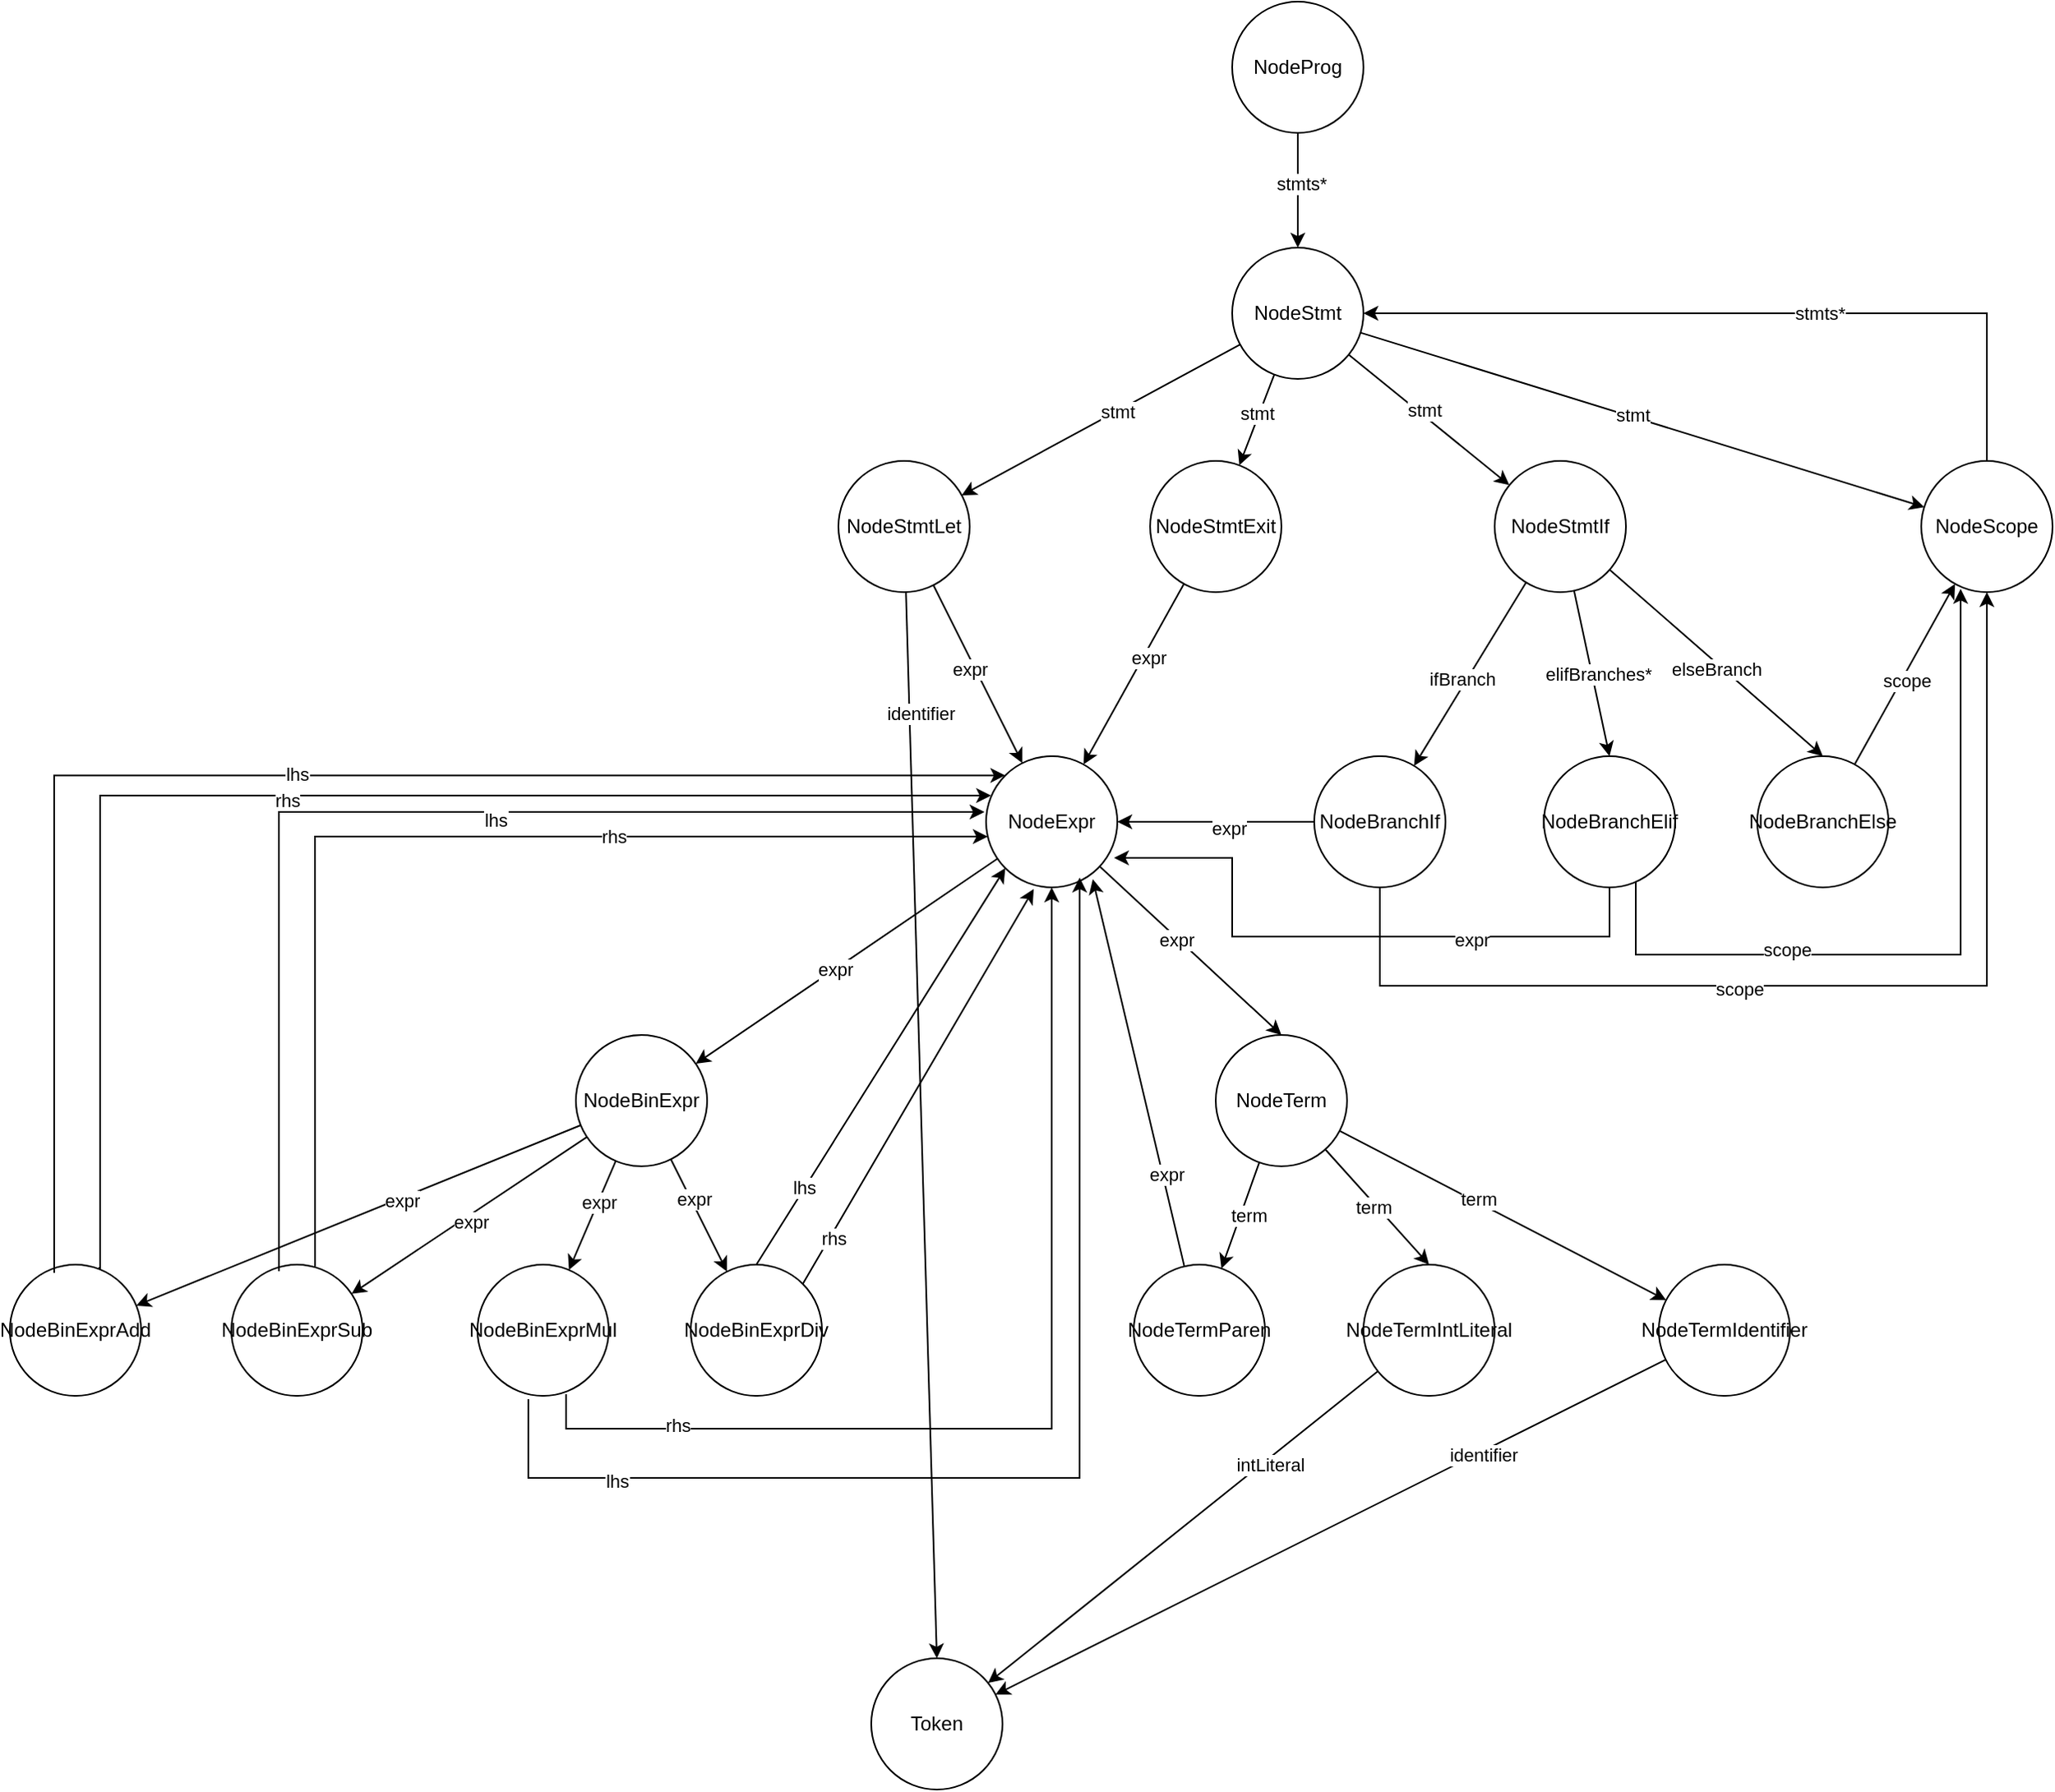 <mxfile version="26.0.16">
  <diagram name="Page-1" id="y3o_-qBR03SZ4zwNevrx">
    <mxGraphModel grid="1" page="1" gridSize="10" guides="1" tooltips="1" connect="1" arrows="1" fold="1" pageScale="1" pageWidth="850" pageHeight="1100" math="0" shadow="0">
      <root>
        <mxCell id="0" />
        <mxCell id="1" parent="0" />
        <mxCell id="8rW_p4K-CDQeqq16cBs7-1" value="NodeProg" style="ellipse;whiteSpace=wrap;html=1;aspect=fixed;" vertex="1" parent="1">
          <mxGeometry x="320" y="60" width="80" height="80" as="geometry" />
        </mxCell>
        <mxCell id="8rW_p4K-CDQeqq16cBs7-12" style="rounded=0;orthogonalLoop=1;jettySize=auto;html=1;" edge="1" parent="1" source="8rW_p4K-CDQeqq16cBs7-2" target="8rW_p4K-CDQeqq16cBs7-9">
          <mxGeometry relative="1" as="geometry" />
        </mxCell>
        <mxCell id="8rW_p4K-CDQeqq16cBs7-88" value="stmt" style="edgeLabel;html=1;align=center;verticalAlign=middle;resizable=0;points=[];" vertex="1" connectable="0" parent="8rW_p4K-CDQeqq16cBs7-12">
          <mxGeometry x="-0.126" y="-2" relative="1" as="geometry">
            <mxPoint as="offset" />
          </mxGeometry>
        </mxCell>
        <mxCell id="8rW_p4K-CDQeqq16cBs7-2" value="NodeStmt" style="ellipse;whiteSpace=wrap;html=1;aspect=fixed;" vertex="1" parent="1">
          <mxGeometry x="320" y="210" width="80" height="80" as="geometry" />
        </mxCell>
        <mxCell id="8rW_p4K-CDQeqq16cBs7-3" value="" style="endArrow=classic;html=1;rounded=0;exitX=0.5;exitY=1;exitDx=0;exitDy=0;" edge="1" parent="1" source="8rW_p4K-CDQeqq16cBs7-1" target="8rW_p4K-CDQeqq16cBs7-2">
          <mxGeometry width="50" height="50" relative="1" as="geometry">
            <mxPoint x="400" y="420" as="sourcePoint" />
            <mxPoint x="450" y="370" as="targetPoint" />
          </mxGeometry>
        </mxCell>
        <mxCell id="8rW_p4K-CDQeqq16cBs7-4" value="&lt;div&gt;stmts*&lt;/div&gt;" style="edgeLabel;html=1;align=center;verticalAlign=middle;resizable=0;points=[];" vertex="1" connectable="0" parent="8rW_p4K-CDQeqq16cBs7-3">
          <mxGeometry x="-0.111" y="2" relative="1" as="geometry">
            <mxPoint as="offset" />
          </mxGeometry>
        </mxCell>
        <mxCell id="8rW_p4K-CDQeqq16cBs7-24" style="rounded=0;orthogonalLoop=1;jettySize=auto;html=1;entryX=0.5;entryY=0;entryDx=0;entryDy=0;" edge="1" parent="1" source="8rW_p4K-CDQeqq16cBs7-8" target="8rW_p4K-CDQeqq16cBs7-20">
          <mxGeometry relative="1" as="geometry" />
        </mxCell>
        <mxCell id="8rW_p4K-CDQeqq16cBs7-25" value="identifier" style="edgeLabel;html=1;align=center;verticalAlign=middle;resizable=0;points=[];" vertex="1" connectable="0" parent="8rW_p4K-CDQeqq16cBs7-24">
          <mxGeometry x="-0.1" y="5" relative="1" as="geometry">
            <mxPoint x="-5" y="-218" as="offset" />
          </mxGeometry>
        </mxCell>
        <mxCell id="8rW_p4K-CDQeqq16cBs7-26" style="rounded=0;orthogonalLoop=1;jettySize=auto;html=1;" edge="1" parent="1" source="8rW_p4K-CDQeqq16cBs7-8" target="8rW_p4K-CDQeqq16cBs7-21">
          <mxGeometry relative="1" as="geometry" />
        </mxCell>
        <mxCell id="8rW_p4K-CDQeqq16cBs7-27" value="expr" style="edgeLabel;html=1;align=center;verticalAlign=middle;resizable=0;points=[];" vertex="1" connectable="0" parent="8rW_p4K-CDQeqq16cBs7-26">
          <mxGeometry x="-0.087" y="-3" relative="1" as="geometry">
            <mxPoint as="offset" />
          </mxGeometry>
        </mxCell>
        <mxCell id="8rW_p4K-CDQeqq16cBs7-8" value="NodeStmtLet" style="ellipse;whiteSpace=wrap;html=1;aspect=fixed;" vertex="1" parent="1">
          <mxGeometry x="80" y="340" width="80" height="80" as="geometry" />
        </mxCell>
        <mxCell id="8rW_p4K-CDQeqq16cBs7-22" style="rounded=0;orthogonalLoop=1;jettySize=auto;html=1;" edge="1" parent="1" source="8rW_p4K-CDQeqq16cBs7-9" target="8rW_p4K-CDQeqq16cBs7-21">
          <mxGeometry relative="1" as="geometry" />
        </mxCell>
        <mxCell id="8rW_p4K-CDQeqq16cBs7-23" value="expr" style="edgeLabel;html=1;align=center;verticalAlign=middle;resizable=0;points=[];" vertex="1" connectable="0" parent="8rW_p4K-CDQeqq16cBs7-22">
          <mxGeometry x="-0.209" y="3" relative="1" as="geometry">
            <mxPoint as="offset" />
          </mxGeometry>
        </mxCell>
        <mxCell id="8rW_p4K-CDQeqq16cBs7-9" value="NodeStmtExit" style="ellipse;whiteSpace=wrap;html=1;aspect=fixed;" vertex="1" parent="1">
          <mxGeometry x="270" y="340" width="80" height="80" as="geometry" />
        </mxCell>
        <mxCell id="8rW_p4K-CDQeqq16cBs7-29" style="rounded=0;orthogonalLoop=1;jettySize=auto;html=1;" edge="1" parent="1" source="8rW_p4K-CDQeqq16cBs7-10" target="8rW_p4K-CDQeqq16cBs7-28">
          <mxGeometry relative="1" as="geometry" />
        </mxCell>
        <mxCell id="8rW_p4K-CDQeqq16cBs7-30" value="ifBranch" style="edgeLabel;html=1;align=center;verticalAlign=middle;resizable=0;points=[];" vertex="1" connectable="0" parent="8rW_p4K-CDQeqq16cBs7-29">
          <mxGeometry x="0.007" y="2" relative="1" as="geometry">
            <mxPoint x="-7" y="1" as="offset" />
          </mxGeometry>
        </mxCell>
        <mxCell id="8rW_p4K-CDQeqq16cBs7-32" style="rounded=0;orthogonalLoop=1;jettySize=auto;html=1;entryX=0.5;entryY=0;entryDx=0;entryDy=0;" edge="1" parent="1" source="8rW_p4K-CDQeqq16cBs7-10" target="8rW_p4K-CDQeqq16cBs7-31">
          <mxGeometry relative="1" as="geometry" />
        </mxCell>
        <mxCell id="8rW_p4K-CDQeqq16cBs7-33" value="elifBranches*" style="edgeLabel;html=1;align=center;verticalAlign=middle;resizable=0;points=[];" vertex="1" connectable="0" parent="8rW_p4K-CDQeqq16cBs7-32">
          <mxGeometry x="0.02" y="3" relative="1" as="geometry">
            <mxPoint as="offset" />
          </mxGeometry>
        </mxCell>
        <mxCell id="8rW_p4K-CDQeqq16cBs7-36" style="rounded=0;orthogonalLoop=1;jettySize=auto;html=1;entryX=0.5;entryY=0;entryDx=0;entryDy=0;" edge="1" parent="1" source="8rW_p4K-CDQeqq16cBs7-10" target="8rW_p4K-CDQeqq16cBs7-35">
          <mxGeometry relative="1" as="geometry" />
        </mxCell>
        <mxCell id="8rW_p4K-CDQeqq16cBs7-37" value="elseBranch" style="edgeLabel;html=1;align=center;verticalAlign=middle;resizable=0;points=[];" vertex="1" connectable="0" parent="8rW_p4K-CDQeqq16cBs7-36">
          <mxGeometry x="0.019" y="-3" relative="1" as="geometry">
            <mxPoint as="offset" />
          </mxGeometry>
        </mxCell>
        <mxCell id="8rW_p4K-CDQeqq16cBs7-10" value="NodeStmtIf" style="ellipse;whiteSpace=wrap;html=1;aspect=fixed;" vertex="1" parent="1">
          <mxGeometry x="480" y="340" width="80" height="80" as="geometry" />
        </mxCell>
        <mxCell id="8rW_p4K-CDQeqq16cBs7-38" style="edgeStyle=orthogonalEdgeStyle;rounded=0;orthogonalLoop=1;jettySize=auto;html=1;entryX=1;entryY=0.5;entryDx=0;entryDy=0;" edge="1" parent="1" source="8rW_p4K-CDQeqq16cBs7-11" target="8rW_p4K-CDQeqq16cBs7-2">
          <mxGeometry relative="1" as="geometry">
            <Array as="points">
              <mxPoint x="780" y="250" />
            </Array>
          </mxGeometry>
        </mxCell>
        <mxCell id="8rW_p4K-CDQeqq16cBs7-39" value="stmts*" style="edgeLabel;html=1;align=center;verticalAlign=middle;resizable=0;points=[];" vertex="1" connectable="0" parent="8rW_p4K-CDQeqq16cBs7-38">
          <mxGeometry x="-0.181" relative="1" as="geometry">
            <mxPoint as="offset" />
          </mxGeometry>
        </mxCell>
        <mxCell id="8rW_p4K-CDQeqq16cBs7-11" value="NodeScope" style="ellipse;whiteSpace=wrap;html=1;aspect=fixed;" vertex="1" parent="1">
          <mxGeometry x="740" y="340" width="80" height="80" as="geometry" />
        </mxCell>
        <mxCell id="8rW_p4K-CDQeqq16cBs7-14" style="rounded=0;orthogonalLoop=1;jettySize=auto;html=1;" edge="1" parent="1" source="8rW_p4K-CDQeqq16cBs7-2" target="8rW_p4K-CDQeqq16cBs7-8">
          <mxGeometry relative="1" as="geometry">
            <mxPoint x="380" y="320" as="sourcePoint" />
            <mxPoint x="230" y="350" as="targetPoint" />
          </mxGeometry>
        </mxCell>
        <mxCell id="8rW_p4K-CDQeqq16cBs7-87" value="stmt" style="edgeLabel;html=1;align=center;verticalAlign=middle;resizable=0;points=[];" vertex="1" connectable="0" parent="8rW_p4K-CDQeqq16cBs7-14">
          <mxGeometry x="-0.121" relative="1" as="geometry">
            <mxPoint as="offset" />
          </mxGeometry>
        </mxCell>
        <mxCell id="8rW_p4K-CDQeqq16cBs7-15" style="rounded=0;orthogonalLoop=1;jettySize=auto;html=1;" edge="1" parent="1" source="8rW_p4K-CDQeqq16cBs7-2" target="8rW_p4K-CDQeqq16cBs7-10">
          <mxGeometry relative="1" as="geometry">
            <mxPoint x="359" y="295" as="sourcePoint" />
            <mxPoint x="340" y="350" as="targetPoint" />
          </mxGeometry>
        </mxCell>
        <mxCell id="8rW_p4K-CDQeqq16cBs7-89" value="stmt" style="edgeLabel;html=1;align=center;verticalAlign=middle;resizable=0;points=[];" vertex="1" connectable="0" parent="8rW_p4K-CDQeqq16cBs7-15">
          <mxGeometry x="-0.097" y="3" relative="1" as="geometry">
            <mxPoint as="offset" />
          </mxGeometry>
        </mxCell>
        <mxCell id="8rW_p4K-CDQeqq16cBs7-16" style="rounded=0;orthogonalLoop=1;jettySize=auto;html=1;" edge="1" parent="1" source="8rW_p4K-CDQeqq16cBs7-2" target="8rW_p4K-CDQeqq16cBs7-11">
          <mxGeometry relative="1" as="geometry">
            <mxPoint x="391" y="294" as="sourcePoint" />
            <mxPoint x="431" y="357" as="targetPoint" />
          </mxGeometry>
        </mxCell>
        <mxCell id="8rW_p4K-CDQeqq16cBs7-90" value="stmt" style="edgeLabel;html=1;align=center;verticalAlign=middle;resizable=0;points=[];" vertex="1" connectable="0" parent="8rW_p4K-CDQeqq16cBs7-16">
          <mxGeometry x="-0.042" y="1" relative="1" as="geometry">
            <mxPoint as="offset" />
          </mxGeometry>
        </mxCell>
        <mxCell id="8rW_p4K-CDQeqq16cBs7-20" value="Token" style="ellipse;whiteSpace=wrap;html=1;aspect=fixed;" vertex="1" parent="1">
          <mxGeometry x="100" y="1070" width="80" height="80" as="geometry" />
        </mxCell>
        <mxCell id="8rW_p4K-CDQeqq16cBs7-40" style="rounded=0;orthogonalLoop=1;jettySize=auto;html=1;entryX=0.5;entryY=0;entryDx=0;entryDy=0;" edge="1" parent="1" source="8rW_p4K-CDQeqq16cBs7-21" target="8rW_p4K-CDQeqq16cBs7-34">
          <mxGeometry relative="1" as="geometry" />
        </mxCell>
        <mxCell id="8rW_p4K-CDQeqq16cBs7-85" value="expr" style="edgeLabel;html=1;align=center;verticalAlign=middle;resizable=0;points=[];" vertex="1" connectable="0" parent="8rW_p4K-CDQeqq16cBs7-40">
          <mxGeometry x="-0.143" y="-1" relative="1" as="geometry">
            <mxPoint as="offset" />
          </mxGeometry>
        </mxCell>
        <mxCell id="8rW_p4K-CDQeqq16cBs7-43" style="rounded=0;orthogonalLoop=1;jettySize=auto;html=1;" edge="1" parent="1" source="8rW_p4K-CDQeqq16cBs7-21" target="8rW_p4K-CDQeqq16cBs7-42">
          <mxGeometry relative="1" as="geometry" />
        </mxCell>
        <mxCell id="8rW_p4K-CDQeqq16cBs7-86" value="expr" style="edgeLabel;html=1;align=center;verticalAlign=middle;resizable=0;points=[];" vertex="1" connectable="0" parent="8rW_p4K-CDQeqq16cBs7-43">
          <mxGeometry x="0.077" relative="1" as="geometry">
            <mxPoint as="offset" />
          </mxGeometry>
        </mxCell>
        <mxCell id="8rW_p4K-CDQeqq16cBs7-21" value="NodeExpr" style="ellipse;whiteSpace=wrap;html=1;aspect=fixed;" vertex="1" parent="1">
          <mxGeometry x="170" y="520" width="80" height="80" as="geometry" />
        </mxCell>
        <mxCell id="8rW_p4K-CDQeqq16cBs7-45" style="rounded=0;orthogonalLoop=1;jettySize=auto;html=1;entryX=1;entryY=0.5;entryDx=0;entryDy=0;" edge="1" parent="1" source="8rW_p4K-CDQeqq16cBs7-28" target="8rW_p4K-CDQeqq16cBs7-21">
          <mxGeometry relative="1" as="geometry" />
        </mxCell>
        <mxCell id="8rW_p4K-CDQeqq16cBs7-46" value="expr" style="edgeLabel;html=1;align=center;verticalAlign=middle;resizable=0;points=[];" vertex="1" connectable="0" parent="8rW_p4K-CDQeqq16cBs7-45">
          <mxGeometry x="-0.125" y="4" relative="1" as="geometry">
            <mxPoint as="offset" />
          </mxGeometry>
        </mxCell>
        <mxCell id="8rW_p4K-CDQeqq16cBs7-47" style="edgeStyle=orthogonalEdgeStyle;rounded=0;orthogonalLoop=1;jettySize=auto;html=1;entryX=0.5;entryY=1;entryDx=0;entryDy=0;exitX=0.5;exitY=1;exitDx=0;exitDy=0;" edge="1" parent="1" source="8rW_p4K-CDQeqq16cBs7-28" target="8rW_p4K-CDQeqq16cBs7-11">
          <mxGeometry relative="1" as="geometry">
            <mxPoint x="450" y="580" as="sourcePoint" />
            <mxPoint x="780" y="440" as="targetPoint" />
            <Array as="points">
              <mxPoint x="410" y="660" />
              <mxPoint x="780" y="660" />
            </Array>
          </mxGeometry>
        </mxCell>
        <mxCell id="8rW_p4K-CDQeqq16cBs7-48" value="scope" style="edgeLabel;html=1;align=center;verticalAlign=middle;resizable=0;points=[];" vertex="1" connectable="0" parent="8rW_p4K-CDQeqq16cBs7-47">
          <mxGeometry x="-0.167" y="-2" relative="1" as="geometry">
            <mxPoint as="offset" />
          </mxGeometry>
        </mxCell>
        <mxCell id="8rW_p4K-CDQeqq16cBs7-28" value="NodeBranchIf" style="ellipse;whiteSpace=wrap;html=1;aspect=fixed;" vertex="1" parent="1">
          <mxGeometry x="370" y="520" width="80" height="80" as="geometry" />
        </mxCell>
        <mxCell id="8rW_p4K-CDQeqq16cBs7-51" style="edgeStyle=orthogonalEdgeStyle;rounded=0;orthogonalLoop=1;jettySize=auto;html=1;entryX=0.3;entryY=0.975;entryDx=0;entryDy=0;entryPerimeter=0;exitX=0.7;exitY=0.95;exitDx=0;exitDy=0;exitPerimeter=0;" edge="1" parent="1" source="8rW_p4K-CDQeqq16cBs7-31" target="8rW_p4K-CDQeqq16cBs7-11">
          <mxGeometry relative="1" as="geometry">
            <mxPoint x="580" y="610" as="sourcePoint" />
            <mxPoint x="782" y="430.0" as="targetPoint" />
            <Array as="points">
              <mxPoint x="566" y="641" />
              <mxPoint x="764" y="641" />
            </Array>
          </mxGeometry>
        </mxCell>
        <mxCell id="8rW_p4K-CDQeqq16cBs7-52" value="scope" style="edgeLabel;html=1;align=center;verticalAlign=middle;resizable=0;points=[];" vertex="1" connectable="0" parent="8rW_p4K-CDQeqq16cBs7-51">
          <mxGeometry x="-0.412" y="3" relative="1" as="geometry">
            <mxPoint as="offset" />
          </mxGeometry>
        </mxCell>
        <mxCell id="8rW_p4K-CDQeqq16cBs7-31" value="NodeBranchElif" style="ellipse;whiteSpace=wrap;html=1;aspect=fixed;" vertex="1" parent="1">
          <mxGeometry x="510" y="520" width="80" height="80" as="geometry" />
        </mxCell>
        <mxCell id="8rW_p4K-CDQeqq16cBs7-60" style="rounded=0;orthogonalLoop=1;jettySize=auto;html=1;entryX=0.5;entryY=0;entryDx=0;entryDy=0;" edge="1" parent="1" source="8rW_p4K-CDQeqq16cBs7-34" target="8rW_p4K-CDQeqq16cBs7-59">
          <mxGeometry relative="1" as="geometry" />
        </mxCell>
        <mxCell id="8rW_p4K-CDQeqq16cBs7-91" value="term" style="edgeLabel;html=1;align=center;verticalAlign=middle;resizable=0;points=[];" vertex="1" connectable="0" parent="8rW_p4K-CDQeqq16cBs7-60">
          <mxGeometry x="-0.367" y="1" relative="1" as="geometry">
            <mxPoint x="8" y="13" as="offset" />
          </mxGeometry>
        </mxCell>
        <mxCell id="8rW_p4K-CDQeqq16cBs7-63" style="rounded=0;orthogonalLoop=1;jettySize=auto;html=1;" edge="1" parent="1" source="8rW_p4K-CDQeqq16cBs7-34" target="8rW_p4K-CDQeqq16cBs7-61">
          <mxGeometry relative="1" as="geometry" />
        </mxCell>
        <mxCell id="8rW_p4K-CDQeqq16cBs7-92" value="term" style="edgeLabel;html=1;align=center;verticalAlign=middle;resizable=0;points=[];" vertex="1" connectable="0" parent="8rW_p4K-CDQeqq16cBs7-63">
          <mxGeometry x="-0.167" y="2" relative="1" as="geometry">
            <mxPoint as="offset" />
          </mxGeometry>
        </mxCell>
        <mxCell id="8rW_p4K-CDQeqq16cBs7-64" style="rounded=0;orthogonalLoop=1;jettySize=auto;html=1;" edge="1" parent="1" source="8rW_p4K-CDQeqq16cBs7-34" target="8rW_p4K-CDQeqq16cBs7-62">
          <mxGeometry relative="1" as="geometry" />
        </mxCell>
        <mxCell id="8rW_p4K-CDQeqq16cBs7-93" value="term" style="edgeLabel;html=1;align=center;verticalAlign=middle;resizable=0;points=[];" vertex="1" connectable="0" parent="8rW_p4K-CDQeqq16cBs7-64">
          <mxGeometry x="-0.075" y="4" relative="1" as="geometry">
            <mxPoint y="1" as="offset" />
          </mxGeometry>
        </mxCell>
        <mxCell id="8rW_p4K-CDQeqq16cBs7-34" value="NodeTerm" style="ellipse;whiteSpace=wrap;html=1;aspect=fixed;" vertex="1" parent="1">
          <mxGeometry x="310" y="690" width="80" height="80" as="geometry" />
        </mxCell>
        <mxCell id="8rW_p4K-CDQeqq16cBs7-57" style="rounded=0;orthogonalLoop=1;jettySize=auto;html=1;" edge="1" parent="1" source="8rW_p4K-CDQeqq16cBs7-35" target="8rW_p4K-CDQeqq16cBs7-11">
          <mxGeometry relative="1" as="geometry" />
        </mxCell>
        <mxCell id="8rW_p4K-CDQeqq16cBs7-58" value="scope" style="edgeLabel;html=1;align=center;verticalAlign=middle;resizable=0;points=[];" vertex="1" connectable="0" parent="8rW_p4K-CDQeqq16cBs7-57">
          <mxGeometry x="-0.048" y="-3" relative="1" as="geometry">
            <mxPoint as="offset" />
          </mxGeometry>
        </mxCell>
        <mxCell id="8rW_p4K-CDQeqq16cBs7-35" value="NodeBranchElse" style="ellipse;whiteSpace=wrap;html=1;aspect=fixed;" vertex="1" parent="1">
          <mxGeometry x="640" y="520" width="80" height="80" as="geometry" />
        </mxCell>
        <mxCell id="8rW_p4K-CDQeqq16cBs7-73" style="rounded=0;orthogonalLoop=1;jettySize=auto;html=1;" edge="1" parent="1" source="8rW_p4K-CDQeqq16cBs7-42" target="8rW_p4K-CDQeqq16cBs7-67">
          <mxGeometry relative="1" as="geometry" />
        </mxCell>
        <mxCell id="qFZjPq3p0Fe61YFkKOj4-1" value="expr" style="edgeLabel;html=1;align=center;verticalAlign=middle;resizable=0;points=[];" vertex="1" connectable="0" parent="8rW_p4K-CDQeqq16cBs7-73">
          <mxGeometry x="-0.192" y="1" relative="1" as="geometry">
            <mxPoint as="offset" />
          </mxGeometry>
        </mxCell>
        <mxCell id="8rW_p4K-CDQeqq16cBs7-74" style="rounded=0;orthogonalLoop=1;jettySize=auto;html=1;" edge="1" parent="1" source="8rW_p4K-CDQeqq16cBs7-42" target="8rW_p4K-CDQeqq16cBs7-68">
          <mxGeometry relative="1" as="geometry" />
        </mxCell>
        <mxCell id="qFZjPq3p0Fe61YFkKOj4-2" value="expr" style="edgeLabel;html=1;align=center;verticalAlign=middle;resizable=0;points=[];" vertex="1" connectable="0" parent="8rW_p4K-CDQeqq16cBs7-74">
          <mxGeometry x="0.017" y="4" relative="1" as="geometry">
            <mxPoint as="offset" />
          </mxGeometry>
        </mxCell>
        <mxCell id="8rW_p4K-CDQeqq16cBs7-75" style="rounded=0;orthogonalLoop=1;jettySize=auto;html=1;" edge="1" parent="1" source="8rW_p4K-CDQeqq16cBs7-42" target="8rW_p4K-CDQeqq16cBs7-69">
          <mxGeometry relative="1" as="geometry" />
        </mxCell>
        <mxCell id="qFZjPq3p0Fe61YFkKOj4-3" value="expr" style="edgeLabel;html=1;align=center;verticalAlign=middle;resizable=0;points=[];" vertex="1" connectable="0" parent="8rW_p4K-CDQeqq16cBs7-75">
          <mxGeometry x="-0.238" relative="1" as="geometry">
            <mxPoint as="offset" />
          </mxGeometry>
        </mxCell>
        <mxCell id="8rW_p4K-CDQeqq16cBs7-76" style="rounded=0;orthogonalLoop=1;jettySize=auto;html=1;" edge="1" parent="1" source="8rW_p4K-CDQeqq16cBs7-42" target="8rW_p4K-CDQeqq16cBs7-70">
          <mxGeometry relative="1" as="geometry" />
        </mxCell>
        <mxCell id="qFZjPq3p0Fe61YFkKOj4-4" value="expr" style="edgeLabel;html=1;align=center;verticalAlign=middle;resizable=0;points=[];" vertex="1" connectable="0" parent="8rW_p4K-CDQeqq16cBs7-76">
          <mxGeometry x="-0.283" y="2" relative="1" as="geometry">
            <mxPoint as="offset" />
          </mxGeometry>
        </mxCell>
        <mxCell id="8rW_p4K-CDQeqq16cBs7-42" value="NodeBinExpr" style="ellipse;whiteSpace=wrap;html=1;aspect=fixed;" vertex="1" parent="1">
          <mxGeometry x="-80" y="690" width="80" height="80" as="geometry" />
        </mxCell>
        <mxCell id="8rW_p4K-CDQeqq16cBs7-49" style="edgeStyle=orthogonalEdgeStyle;rounded=0;orthogonalLoop=1;jettySize=auto;html=1;entryX=0.975;entryY=0.775;entryDx=0;entryDy=0;entryPerimeter=0;" edge="1" parent="1" source="8rW_p4K-CDQeqq16cBs7-31" target="8rW_p4K-CDQeqq16cBs7-21">
          <mxGeometry relative="1" as="geometry">
            <Array as="points">
              <mxPoint x="550" y="630" />
              <mxPoint x="320" y="630" />
              <mxPoint x="320" y="582" />
            </Array>
          </mxGeometry>
        </mxCell>
        <mxCell id="8rW_p4K-CDQeqq16cBs7-50" value="expr" style="edgeLabel;html=1;align=center;verticalAlign=middle;resizable=0;points=[];" vertex="1" connectable="0" parent="8rW_p4K-CDQeqq16cBs7-49">
          <mxGeometry x="-0.4" y="2" relative="1" as="geometry">
            <mxPoint as="offset" />
          </mxGeometry>
        </mxCell>
        <mxCell id="8rW_p4K-CDQeqq16cBs7-102" style="rounded=0;orthogonalLoop=1;jettySize=auto;html=1;" edge="1" parent="1" source="8rW_p4K-CDQeqq16cBs7-59" target="8rW_p4K-CDQeqq16cBs7-20">
          <mxGeometry relative="1" as="geometry" />
        </mxCell>
        <mxCell id="8rW_p4K-CDQeqq16cBs7-103" value="intLiteral" style="edgeLabel;html=1;align=center;verticalAlign=middle;resizable=0;points=[];" vertex="1" connectable="0" parent="8rW_p4K-CDQeqq16cBs7-102">
          <mxGeometry x="-0.432" y="3" relative="1" as="geometry">
            <mxPoint as="offset" />
          </mxGeometry>
        </mxCell>
        <mxCell id="8rW_p4K-CDQeqq16cBs7-59" value="NodeTermIntLiteral" style="ellipse;whiteSpace=wrap;html=1;aspect=fixed;" vertex="1" parent="1">
          <mxGeometry x="400" y="830" width="80" height="80" as="geometry" />
        </mxCell>
        <mxCell id="8rW_p4K-CDQeqq16cBs7-104" style="rounded=0;orthogonalLoop=1;jettySize=auto;html=1;" edge="1" parent="1" source="8rW_p4K-CDQeqq16cBs7-61" target="8rW_p4K-CDQeqq16cBs7-20">
          <mxGeometry relative="1" as="geometry" />
        </mxCell>
        <mxCell id="8rW_p4K-CDQeqq16cBs7-105" value="identifier" style="edgeLabel;html=1;align=center;verticalAlign=middle;resizable=0;points=[];" vertex="1" connectable="0" parent="8rW_p4K-CDQeqq16cBs7-104">
          <mxGeometry x="-0.45" y="2" relative="1" as="geometry">
            <mxPoint as="offset" />
          </mxGeometry>
        </mxCell>
        <mxCell id="8rW_p4K-CDQeqq16cBs7-61" value="NodeTermIdentifier" style="ellipse;whiteSpace=wrap;html=1;aspect=fixed;" vertex="1" parent="1">
          <mxGeometry x="580" y="830" width="80" height="80" as="geometry" />
        </mxCell>
        <mxCell id="8rW_p4K-CDQeqq16cBs7-62" value="NodeTermParen" style="ellipse;whiteSpace=wrap;html=1;aspect=fixed;" vertex="1" parent="1">
          <mxGeometry x="260" y="830" width="80" height="80" as="geometry" />
        </mxCell>
        <mxCell id="8rW_p4K-CDQeqq16cBs7-67" value="NodeBinExprAdd" style="ellipse;whiteSpace=wrap;html=1;aspect=fixed;" vertex="1" parent="1">
          <mxGeometry x="-425" y="830" width="80" height="80" as="geometry" />
        </mxCell>
        <mxCell id="8rW_p4K-CDQeqq16cBs7-68" value="NodeBinExprSub" style="ellipse;whiteSpace=wrap;html=1;aspect=fixed;" vertex="1" parent="1">
          <mxGeometry x="-290" y="830" width="80" height="80" as="geometry" />
        </mxCell>
        <mxCell id="8rW_p4K-CDQeqq16cBs7-98" style="edgeStyle=orthogonalEdgeStyle;rounded=0;orthogonalLoop=1;jettySize=auto;html=1;entryX=0.5;entryY=1;entryDx=0;entryDy=0;exitX=0.675;exitY=0.988;exitDx=0;exitDy=0;exitPerimeter=0;" edge="1" parent="1" source="8rW_p4K-CDQeqq16cBs7-69" target="8rW_p4K-CDQeqq16cBs7-21">
          <mxGeometry relative="1" as="geometry" />
        </mxCell>
        <mxCell id="8rW_p4K-CDQeqq16cBs7-99" value="rhs" style="edgeLabel;html=1;align=center;verticalAlign=middle;resizable=0;points=[];" vertex="1" connectable="0" parent="8rW_p4K-CDQeqq16cBs7-98">
          <mxGeometry x="-0.725" y="2" relative="1" as="geometry">
            <mxPoint as="offset" />
          </mxGeometry>
        </mxCell>
        <mxCell id="8rW_p4K-CDQeqq16cBs7-69" value="NodeBinExprMul" style="ellipse;whiteSpace=wrap;html=1;aspect=fixed;" vertex="1" parent="1">
          <mxGeometry x="-140" y="830" width="80" height="80" as="geometry" />
        </mxCell>
        <mxCell id="8rW_p4K-CDQeqq16cBs7-96" style="rounded=0;orthogonalLoop=1;jettySize=auto;html=1;entryX=0.363;entryY=1.013;entryDx=0;entryDy=0;entryPerimeter=0;exitX=1;exitY=0;exitDx=0;exitDy=0;" edge="1" parent="1" source="8rW_p4K-CDQeqq16cBs7-70" target="8rW_p4K-CDQeqq16cBs7-21">
          <mxGeometry relative="1" as="geometry" />
        </mxCell>
        <mxCell id="8rW_p4K-CDQeqq16cBs7-97" value="rhs" style="edgeLabel;html=1;align=center;verticalAlign=middle;resizable=0;points=[];" vertex="1" connectable="0" parent="8rW_p4K-CDQeqq16cBs7-96">
          <mxGeometry x="-0.761" y="-2" relative="1" as="geometry">
            <mxPoint as="offset" />
          </mxGeometry>
        </mxCell>
        <mxCell id="8rW_p4K-CDQeqq16cBs7-70" value="NodeBinExprDiv" style="ellipse;whiteSpace=wrap;html=1;aspect=fixed;" vertex="1" parent="1">
          <mxGeometry x="-10" y="830" width="80" height="80" as="geometry" />
        </mxCell>
        <mxCell id="8rW_p4K-CDQeqq16cBs7-77" style="edgeStyle=orthogonalEdgeStyle;rounded=0;orthogonalLoop=1;jettySize=auto;html=1;entryX=0;entryY=0;entryDx=0;entryDy=0;exitX=0.338;exitY=0.063;exitDx=0;exitDy=0;exitPerimeter=0;" edge="1" parent="1" source="8rW_p4K-CDQeqq16cBs7-67" target="8rW_p4K-CDQeqq16cBs7-21">
          <mxGeometry relative="1" as="geometry">
            <Array as="points">
              <mxPoint x="-398" y="532" />
            </Array>
          </mxGeometry>
        </mxCell>
        <mxCell id="8rW_p4K-CDQeqq16cBs7-78" value="lhs" style="edgeLabel;html=1;align=center;verticalAlign=middle;resizable=0;points=[];" vertex="1" connectable="0" parent="8rW_p4K-CDQeqq16cBs7-77">
          <mxGeometry x="0.021" y="1" relative="1" as="geometry">
            <mxPoint as="offset" />
          </mxGeometry>
        </mxCell>
        <mxCell id="8rW_p4K-CDQeqq16cBs7-79" style="edgeStyle=orthogonalEdgeStyle;rounded=0;orthogonalLoop=1;jettySize=auto;html=1;entryX=0.038;entryY=0.3;entryDx=0;entryDy=0;entryPerimeter=0;exitX=0.675;exitY=0.025;exitDx=0;exitDy=0;exitPerimeter=0;" edge="1" parent="1" source="8rW_p4K-CDQeqq16cBs7-67" target="8rW_p4K-CDQeqq16cBs7-21">
          <mxGeometry relative="1" as="geometry">
            <Array as="points">
              <mxPoint x="-370" y="832" />
              <mxPoint x="-370" y="544" />
            </Array>
          </mxGeometry>
        </mxCell>
        <mxCell id="8rW_p4K-CDQeqq16cBs7-80" value="rhs" style="edgeLabel;html=1;align=center;verticalAlign=middle;resizable=0;points=[];" vertex="1" connectable="0" parent="8rW_p4K-CDQeqq16cBs7-79">
          <mxGeometry x="-0.031" y="-3" relative="1" as="geometry">
            <mxPoint as="offset" />
          </mxGeometry>
        </mxCell>
        <mxCell id="8rW_p4K-CDQeqq16cBs7-81" style="edgeStyle=orthogonalEdgeStyle;rounded=0;orthogonalLoop=1;jettySize=auto;html=1;entryX=-0.012;entryY=0.425;entryDx=0;entryDy=0;entryPerimeter=0;exitX=0.363;exitY=0.05;exitDx=0;exitDy=0;exitPerimeter=0;" edge="1" parent="1" source="8rW_p4K-CDQeqq16cBs7-68" target="8rW_p4K-CDQeqq16cBs7-21">
          <mxGeometry relative="1" as="geometry">
            <Array as="points">
              <mxPoint x="-261" y="554" />
            </Array>
          </mxGeometry>
        </mxCell>
        <mxCell id="8rW_p4K-CDQeqq16cBs7-82" value="lhs" style="edgeLabel;html=1;align=center;verticalAlign=middle;resizable=0;points=[];" vertex="1" connectable="0" parent="8rW_p4K-CDQeqq16cBs7-81">
          <mxGeometry x="0.161" y="-5" relative="1" as="geometry">
            <mxPoint as="offset" />
          </mxGeometry>
        </mxCell>
        <mxCell id="8rW_p4K-CDQeqq16cBs7-83" style="edgeStyle=orthogonalEdgeStyle;rounded=0;orthogonalLoop=1;jettySize=auto;html=1;entryX=0.013;entryY=0.613;entryDx=0;entryDy=0;entryPerimeter=0;exitX=0.638;exitY=0.013;exitDx=0;exitDy=0;exitPerimeter=0;" edge="1" parent="1" source="8rW_p4K-CDQeqq16cBs7-68" target="8rW_p4K-CDQeqq16cBs7-21">
          <mxGeometry relative="1" as="geometry" />
        </mxCell>
        <mxCell id="8rW_p4K-CDQeqq16cBs7-84" value="rhs" style="edgeLabel;html=1;align=center;verticalAlign=middle;resizable=0;points=[];" vertex="1" connectable="0" parent="8rW_p4K-CDQeqq16cBs7-83">
          <mxGeometry x="0.321" relative="1" as="geometry">
            <mxPoint as="offset" />
          </mxGeometry>
        </mxCell>
        <mxCell id="8rW_p4K-CDQeqq16cBs7-94" style="rounded=0;orthogonalLoop=1;jettySize=auto;html=1;exitX=0.5;exitY=0;exitDx=0;exitDy=0;entryX=0;entryY=1;entryDx=0;entryDy=0;" edge="1" parent="1" source="8rW_p4K-CDQeqq16cBs7-70" target="8rW_p4K-CDQeqq16cBs7-21">
          <mxGeometry relative="1" as="geometry" />
        </mxCell>
        <mxCell id="8rW_p4K-CDQeqq16cBs7-95" value="lhs" style="edgeLabel;html=1;align=center;verticalAlign=middle;resizable=0;points=[];" vertex="1" connectable="0" parent="8rW_p4K-CDQeqq16cBs7-94">
          <mxGeometry x="-0.609" relative="1" as="geometry">
            <mxPoint x="-1" as="offset" />
          </mxGeometry>
        </mxCell>
        <mxCell id="8rW_p4K-CDQeqq16cBs7-100" style="edgeStyle=orthogonalEdgeStyle;rounded=0;orthogonalLoop=1;jettySize=auto;html=1;entryX=0.713;entryY=0.925;entryDx=0;entryDy=0;entryPerimeter=0;exitX=0.388;exitY=1.025;exitDx=0;exitDy=0;exitPerimeter=0;" edge="1" parent="1" source="8rW_p4K-CDQeqq16cBs7-69" target="8rW_p4K-CDQeqq16cBs7-21">
          <mxGeometry relative="1" as="geometry">
            <Array as="points">
              <mxPoint x="-109" y="960" />
              <mxPoint x="227" y="960" />
            </Array>
          </mxGeometry>
        </mxCell>
        <mxCell id="8rW_p4K-CDQeqq16cBs7-101" value="lhs" style="edgeLabel;html=1;align=center;verticalAlign=middle;resizable=0;points=[];" vertex="1" connectable="0" parent="8rW_p4K-CDQeqq16cBs7-100">
          <mxGeometry x="-0.728" y="-2" relative="1" as="geometry">
            <mxPoint as="offset" />
          </mxGeometry>
        </mxCell>
        <mxCell id="8rW_p4K-CDQeqq16cBs7-106" style="rounded=0;orthogonalLoop=1;jettySize=auto;html=1;entryX=0.813;entryY=0.938;entryDx=0;entryDy=0;entryPerimeter=0;" edge="1" parent="1" source="8rW_p4K-CDQeqq16cBs7-62" target="8rW_p4K-CDQeqq16cBs7-21">
          <mxGeometry relative="1" as="geometry" />
        </mxCell>
        <mxCell id="8rW_p4K-CDQeqq16cBs7-107" value="expr" style="edgeLabel;html=1;align=center;verticalAlign=middle;resizable=0;points=[];" vertex="1" connectable="0" parent="8rW_p4K-CDQeqq16cBs7-106">
          <mxGeometry x="-0.529" y="-2" relative="1" as="geometry">
            <mxPoint as="offset" />
          </mxGeometry>
        </mxCell>
      </root>
    </mxGraphModel>
  </diagram>
</mxfile>
